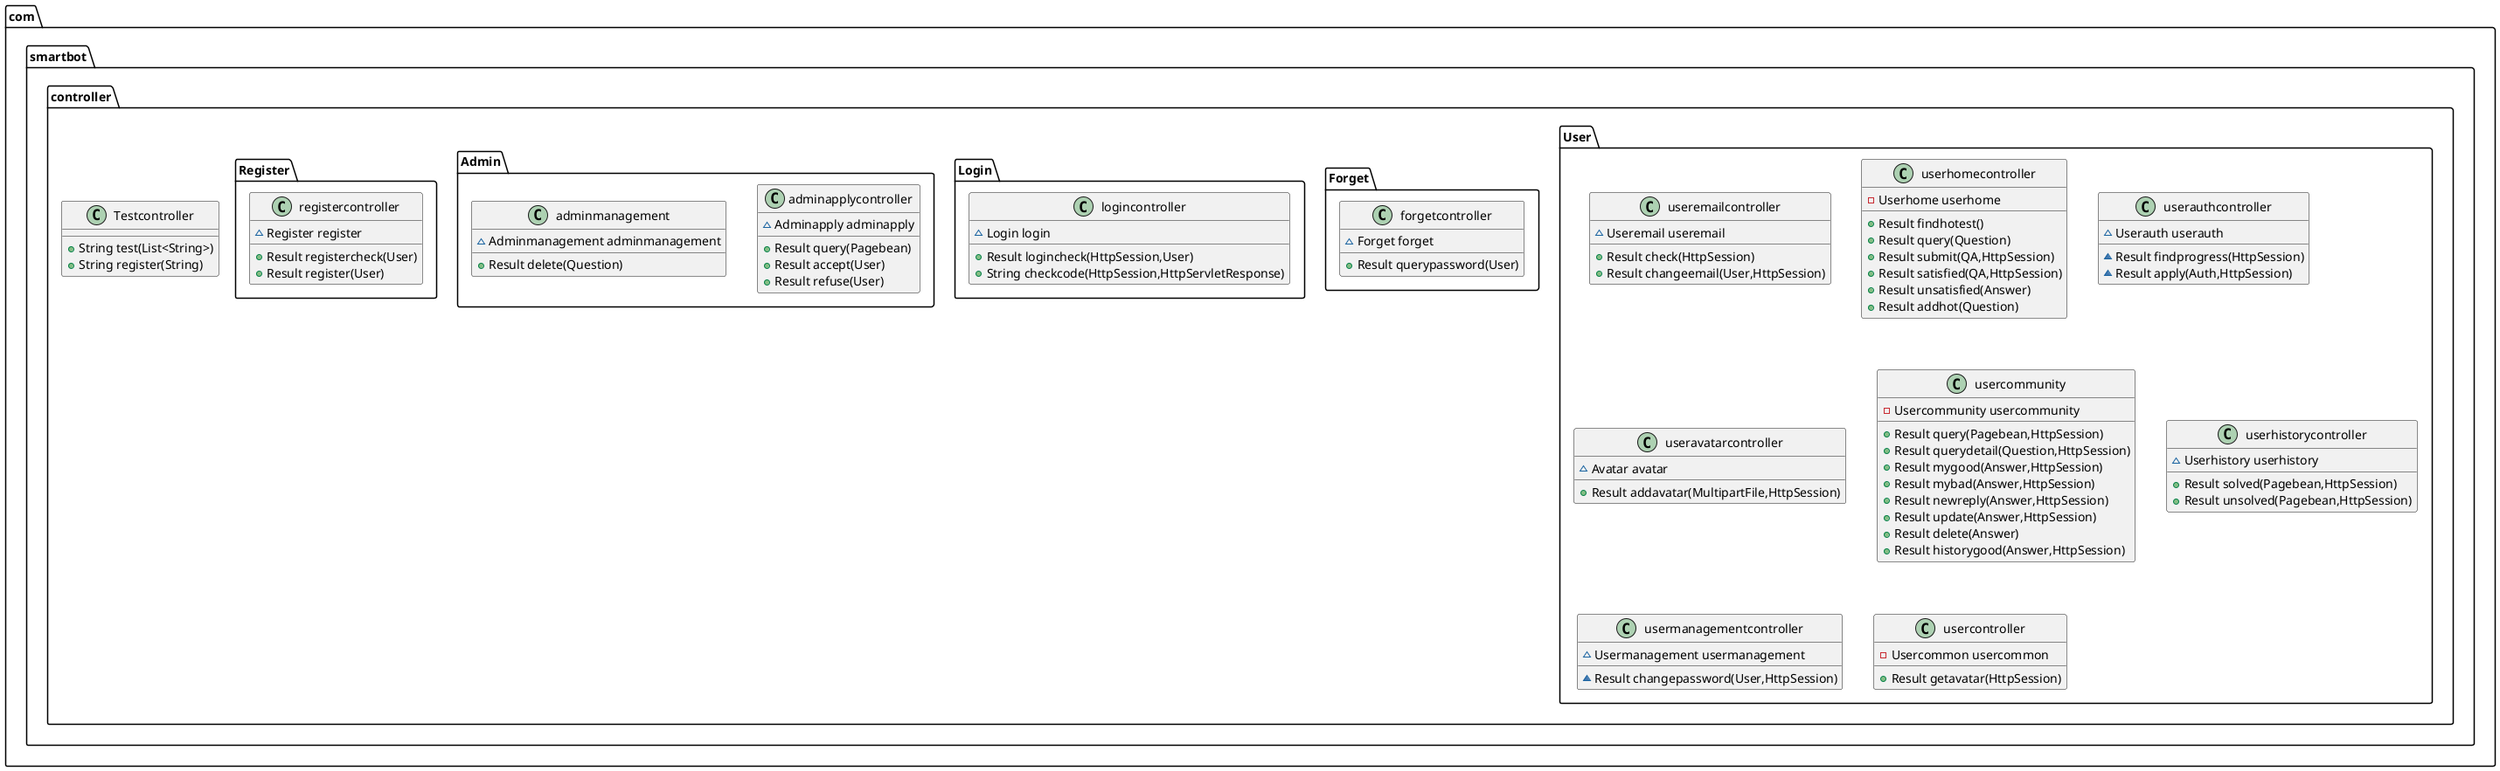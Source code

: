 @startuml
class com.smartbot.controller.User.useremailcontroller {
~ Useremail useremail
+ Result check(HttpSession)
+ Result changeemail(User,HttpSession)
}
class com.smartbot.controller.Forget.forgetcontroller {
~ Forget forget
+ Result querypassword(User)
}
class com.smartbot.controller.Login.logincontroller {
~ Login login
+ Result logincheck(HttpSession,User)
+ String checkcode(HttpSession,HttpServletResponse)
}
class com.smartbot.controller.Admin.adminapplycontroller {
~ Adminapply adminapply
+ Result query(Pagebean)
+ Result accept(User)
+ Result refuse(User)
}
class com.smartbot.controller.User.userhomecontroller {
- Userhome userhome
+ Result findhotest()
+ Result query(Question)
+ Result submit(QA,HttpSession)
+ Result satisfied(QA,HttpSession)
+ Result unsatisfied(Answer)
+ Result addhot(Question)
}
class com.smartbot.controller.Register.registercontroller {
~ Register register
+ Result registercheck(User)
+ Result register(User)
}
class com.smartbot.controller.Testcontroller {
+ String test(List<String>)
+ String register(String)
}
class com.smartbot.controller.Admin.adminmanagement {
~ Adminmanagement adminmanagement
+ Result delete(Question)
}
class com.smartbot.controller.User.userauthcontroller {
~ Userauth userauth
~ Result findprogress(HttpSession)
~ Result apply(Auth,HttpSession)
}
class com.smartbot.controller.User.useravatarcontroller {
~ Avatar avatar
+ Result addavatar(MultipartFile,HttpSession)
}
class com.smartbot.controller.User.usercommunity {
- Usercommunity usercommunity
+ Result query(Pagebean,HttpSession)
+ Result querydetail(Question,HttpSession)
+ Result mygood(Answer,HttpSession)
+ Result mybad(Answer,HttpSession)
+ Result newreply(Answer,HttpSession)
+ Result update(Answer,HttpSession)
+ Result delete(Answer)
+ Result historygood(Answer,HttpSession)
}
class com.smartbot.controller.User.userhistorycontroller {
~ Userhistory userhistory
+ Result solved(Pagebean,HttpSession)
+ Result unsolved(Pagebean,HttpSession)
}
class com.smartbot.controller.User.usermanagementcontroller {
~ Usermanagement usermanagement
~ Result changepassword(User,HttpSession)
}
class com.smartbot.controller.User.usercontroller {
- Usercommon usercommon
+ Result getavatar(HttpSession)
}
@enduml